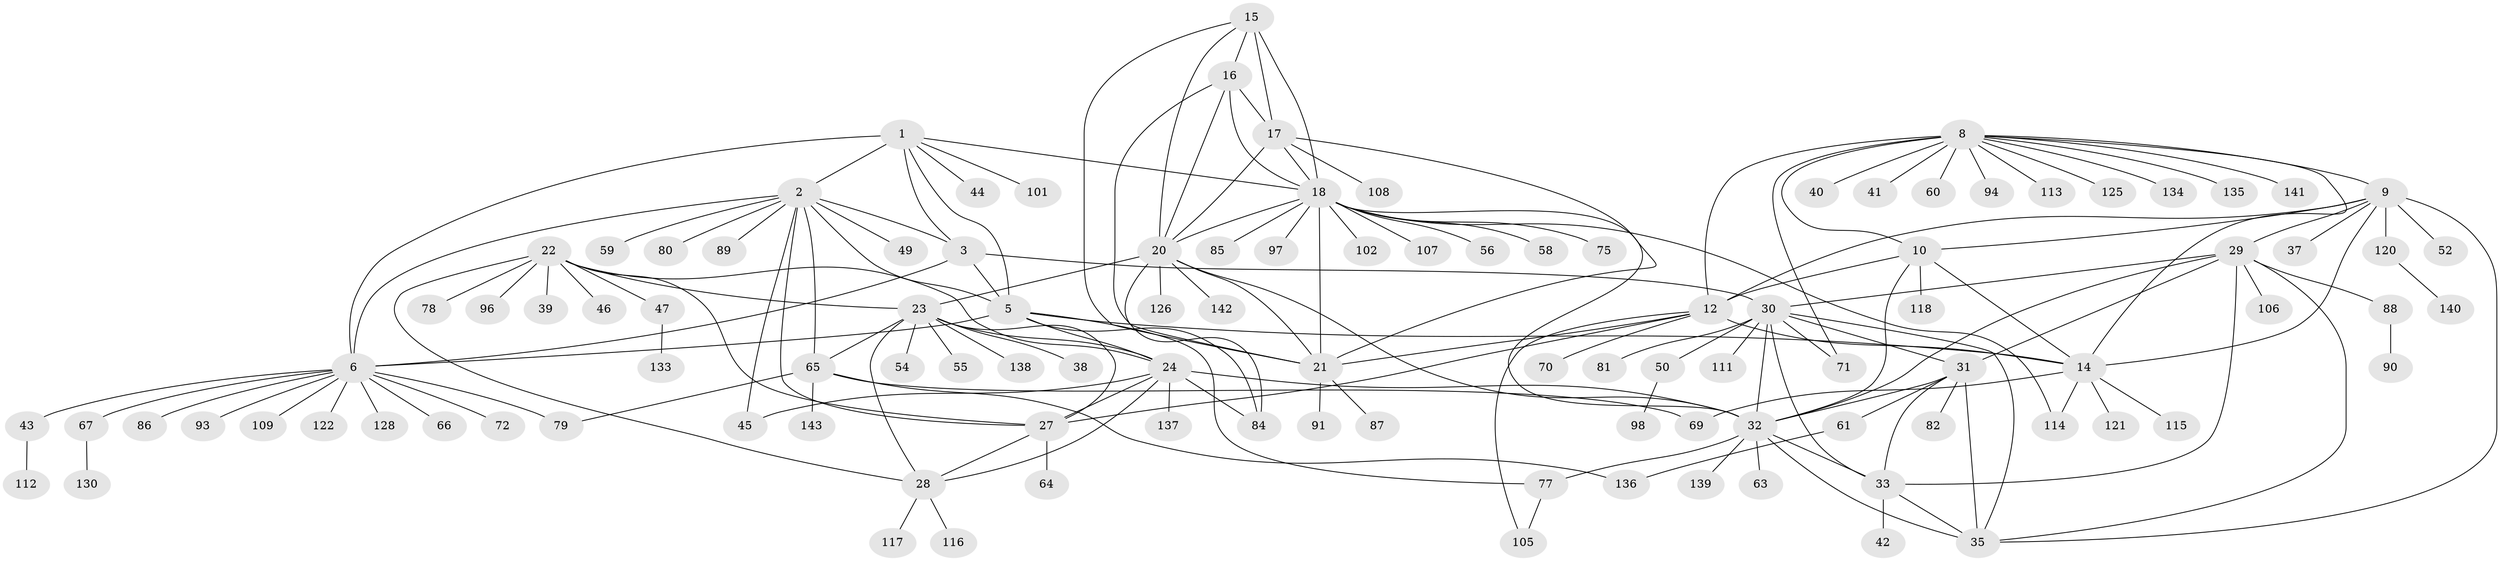 // original degree distribution, {10: 0.04195804195804196, 8: 0.03496503496503497, 7: 0.04195804195804196, 11: 0.02097902097902098, 9: 0.04895104895104895, 12: 0.04195804195804196, 6: 0.006993006993006993, 13: 0.006993006993006993, 1: 0.5594405594405595, 2: 0.13986013986013987, 3: 0.04195804195804196, 5: 0.006993006993006993, 4: 0.006993006993006993}
// Generated by graph-tools (version 1.1) at 2025/11/02/27/25 16:11:35]
// undirected, 110 vertices, 168 edges
graph export_dot {
graph [start="1"]
  node [color=gray90,style=filled];
  1 [super="+110"];
  2 [super="+4"];
  3;
  5 [super="+74"];
  6 [super="+7"];
  8 [super="+11"];
  9 [super="+76"];
  10 [super="+104"];
  12 [super="+13"];
  14 [super="+129"];
  15 [super="+92"];
  16 [super="+36"];
  17 [super="+57"];
  18 [super="+19"];
  20 [super="+95"];
  21;
  22 [super="+124"];
  23 [super="+26"];
  24 [super="+25"];
  27;
  28 [super="+53"];
  29 [super="+99"];
  30 [super="+48"];
  31 [super="+83"];
  32 [super="+34"];
  33 [super="+103"];
  35 [super="+100"];
  37;
  38;
  39;
  40;
  41;
  42;
  43 [super="+62"];
  44;
  45;
  46 [super="+51"];
  47;
  49;
  50;
  52;
  54;
  55;
  56;
  58;
  59 [super="+119"];
  60;
  61;
  63;
  64;
  65 [super="+68"];
  66;
  67 [super="+73"];
  69;
  70;
  71;
  72;
  75;
  77 [super="+132"];
  78;
  79;
  80;
  81;
  82 [super="+127"];
  84 [super="+131"];
  85;
  86;
  87;
  88;
  89;
  90;
  91;
  93;
  94;
  96;
  97;
  98;
  101;
  102;
  105 [super="+123"];
  106;
  107;
  108;
  109;
  111;
  112;
  113;
  114;
  115;
  116;
  117;
  118;
  120;
  121;
  122;
  125;
  126;
  128;
  130;
  133;
  134;
  135;
  136;
  137;
  138;
  139;
  140;
  141;
  142;
  143;
  1 -- 2 [weight=2];
  1 -- 3;
  1 -- 5;
  1 -- 6 [weight=2];
  1 -- 18;
  1 -- 44;
  1 -- 101;
  2 -- 3 [weight=2];
  2 -- 5 [weight=2];
  2 -- 6 [weight=4];
  2 -- 59;
  2 -- 80;
  2 -- 45;
  2 -- 49;
  2 -- 89;
  2 -- 27;
  2 -- 65;
  3 -- 5;
  3 -- 6 [weight=2];
  3 -- 30;
  5 -- 6 [weight=2];
  5 -- 14;
  5 -- 77;
  5 -- 24;
  5 -- 84;
  6 -- 43;
  6 -- 66;
  6 -- 79;
  6 -- 93;
  6 -- 122;
  6 -- 128;
  6 -- 67;
  6 -- 72;
  6 -- 109;
  6 -- 86;
  8 -- 9 [weight=2];
  8 -- 10 [weight=2];
  8 -- 12 [weight=4];
  8 -- 14 [weight=2];
  8 -- 40;
  8 -- 125;
  8 -- 134;
  8 -- 141;
  8 -- 71;
  8 -- 135;
  8 -- 41;
  8 -- 113;
  8 -- 60;
  8 -- 94;
  9 -- 10;
  9 -- 12 [weight=2];
  9 -- 14;
  9 -- 29;
  9 -- 37;
  9 -- 52;
  9 -- 120;
  9 -- 35;
  10 -- 12 [weight=2];
  10 -- 14;
  10 -- 118;
  10 -- 32;
  12 -- 14 [weight=2];
  12 -- 21;
  12 -- 70;
  12 -- 105;
  12 -- 27;
  14 -- 69;
  14 -- 114;
  14 -- 115;
  14 -- 121;
  15 -- 16;
  15 -- 17;
  15 -- 18 [weight=2];
  15 -- 20;
  15 -- 21;
  16 -- 17;
  16 -- 18 [weight=2];
  16 -- 20;
  16 -- 21;
  17 -- 18 [weight=2];
  17 -- 20;
  17 -- 21;
  17 -- 108;
  18 -- 20 [weight=2];
  18 -- 21 [weight=2];
  18 -- 56;
  18 -- 85;
  18 -- 97;
  18 -- 107;
  18 -- 102;
  18 -- 75;
  18 -- 114;
  18 -- 58;
  18 -- 32;
  20 -- 21;
  20 -- 23;
  20 -- 84;
  20 -- 32;
  20 -- 126;
  20 -- 142;
  21 -- 87;
  21 -- 91;
  22 -- 23 [weight=2];
  22 -- 24 [weight=2];
  22 -- 27;
  22 -- 28;
  22 -- 39;
  22 -- 46;
  22 -- 47;
  22 -- 78;
  22 -- 96;
  23 -- 24 [weight=4];
  23 -- 27 [weight=2];
  23 -- 28 [weight=2];
  23 -- 138;
  23 -- 65;
  23 -- 38;
  23 -- 55;
  23 -- 54;
  24 -- 27 [weight=2];
  24 -- 28 [weight=2];
  24 -- 84;
  24 -- 137;
  24 -- 45;
  24 -- 32;
  27 -- 28;
  27 -- 64;
  28 -- 116;
  28 -- 117;
  29 -- 30;
  29 -- 31;
  29 -- 32 [weight=2];
  29 -- 33;
  29 -- 35;
  29 -- 88;
  29 -- 106;
  30 -- 31;
  30 -- 32 [weight=2];
  30 -- 33;
  30 -- 35;
  30 -- 50;
  30 -- 71;
  30 -- 81;
  30 -- 111;
  31 -- 32 [weight=2];
  31 -- 33;
  31 -- 35;
  31 -- 61;
  31 -- 82;
  32 -- 33 [weight=2];
  32 -- 35 [weight=2];
  32 -- 139;
  32 -- 77;
  32 -- 63;
  33 -- 35;
  33 -- 42;
  43 -- 112;
  47 -- 133;
  50 -- 98;
  61 -- 136;
  65 -- 143;
  65 -- 69;
  65 -- 136;
  65 -- 79;
  67 -- 130;
  77 -- 105;
  88 -- 90;
  120 -- 140;
}
